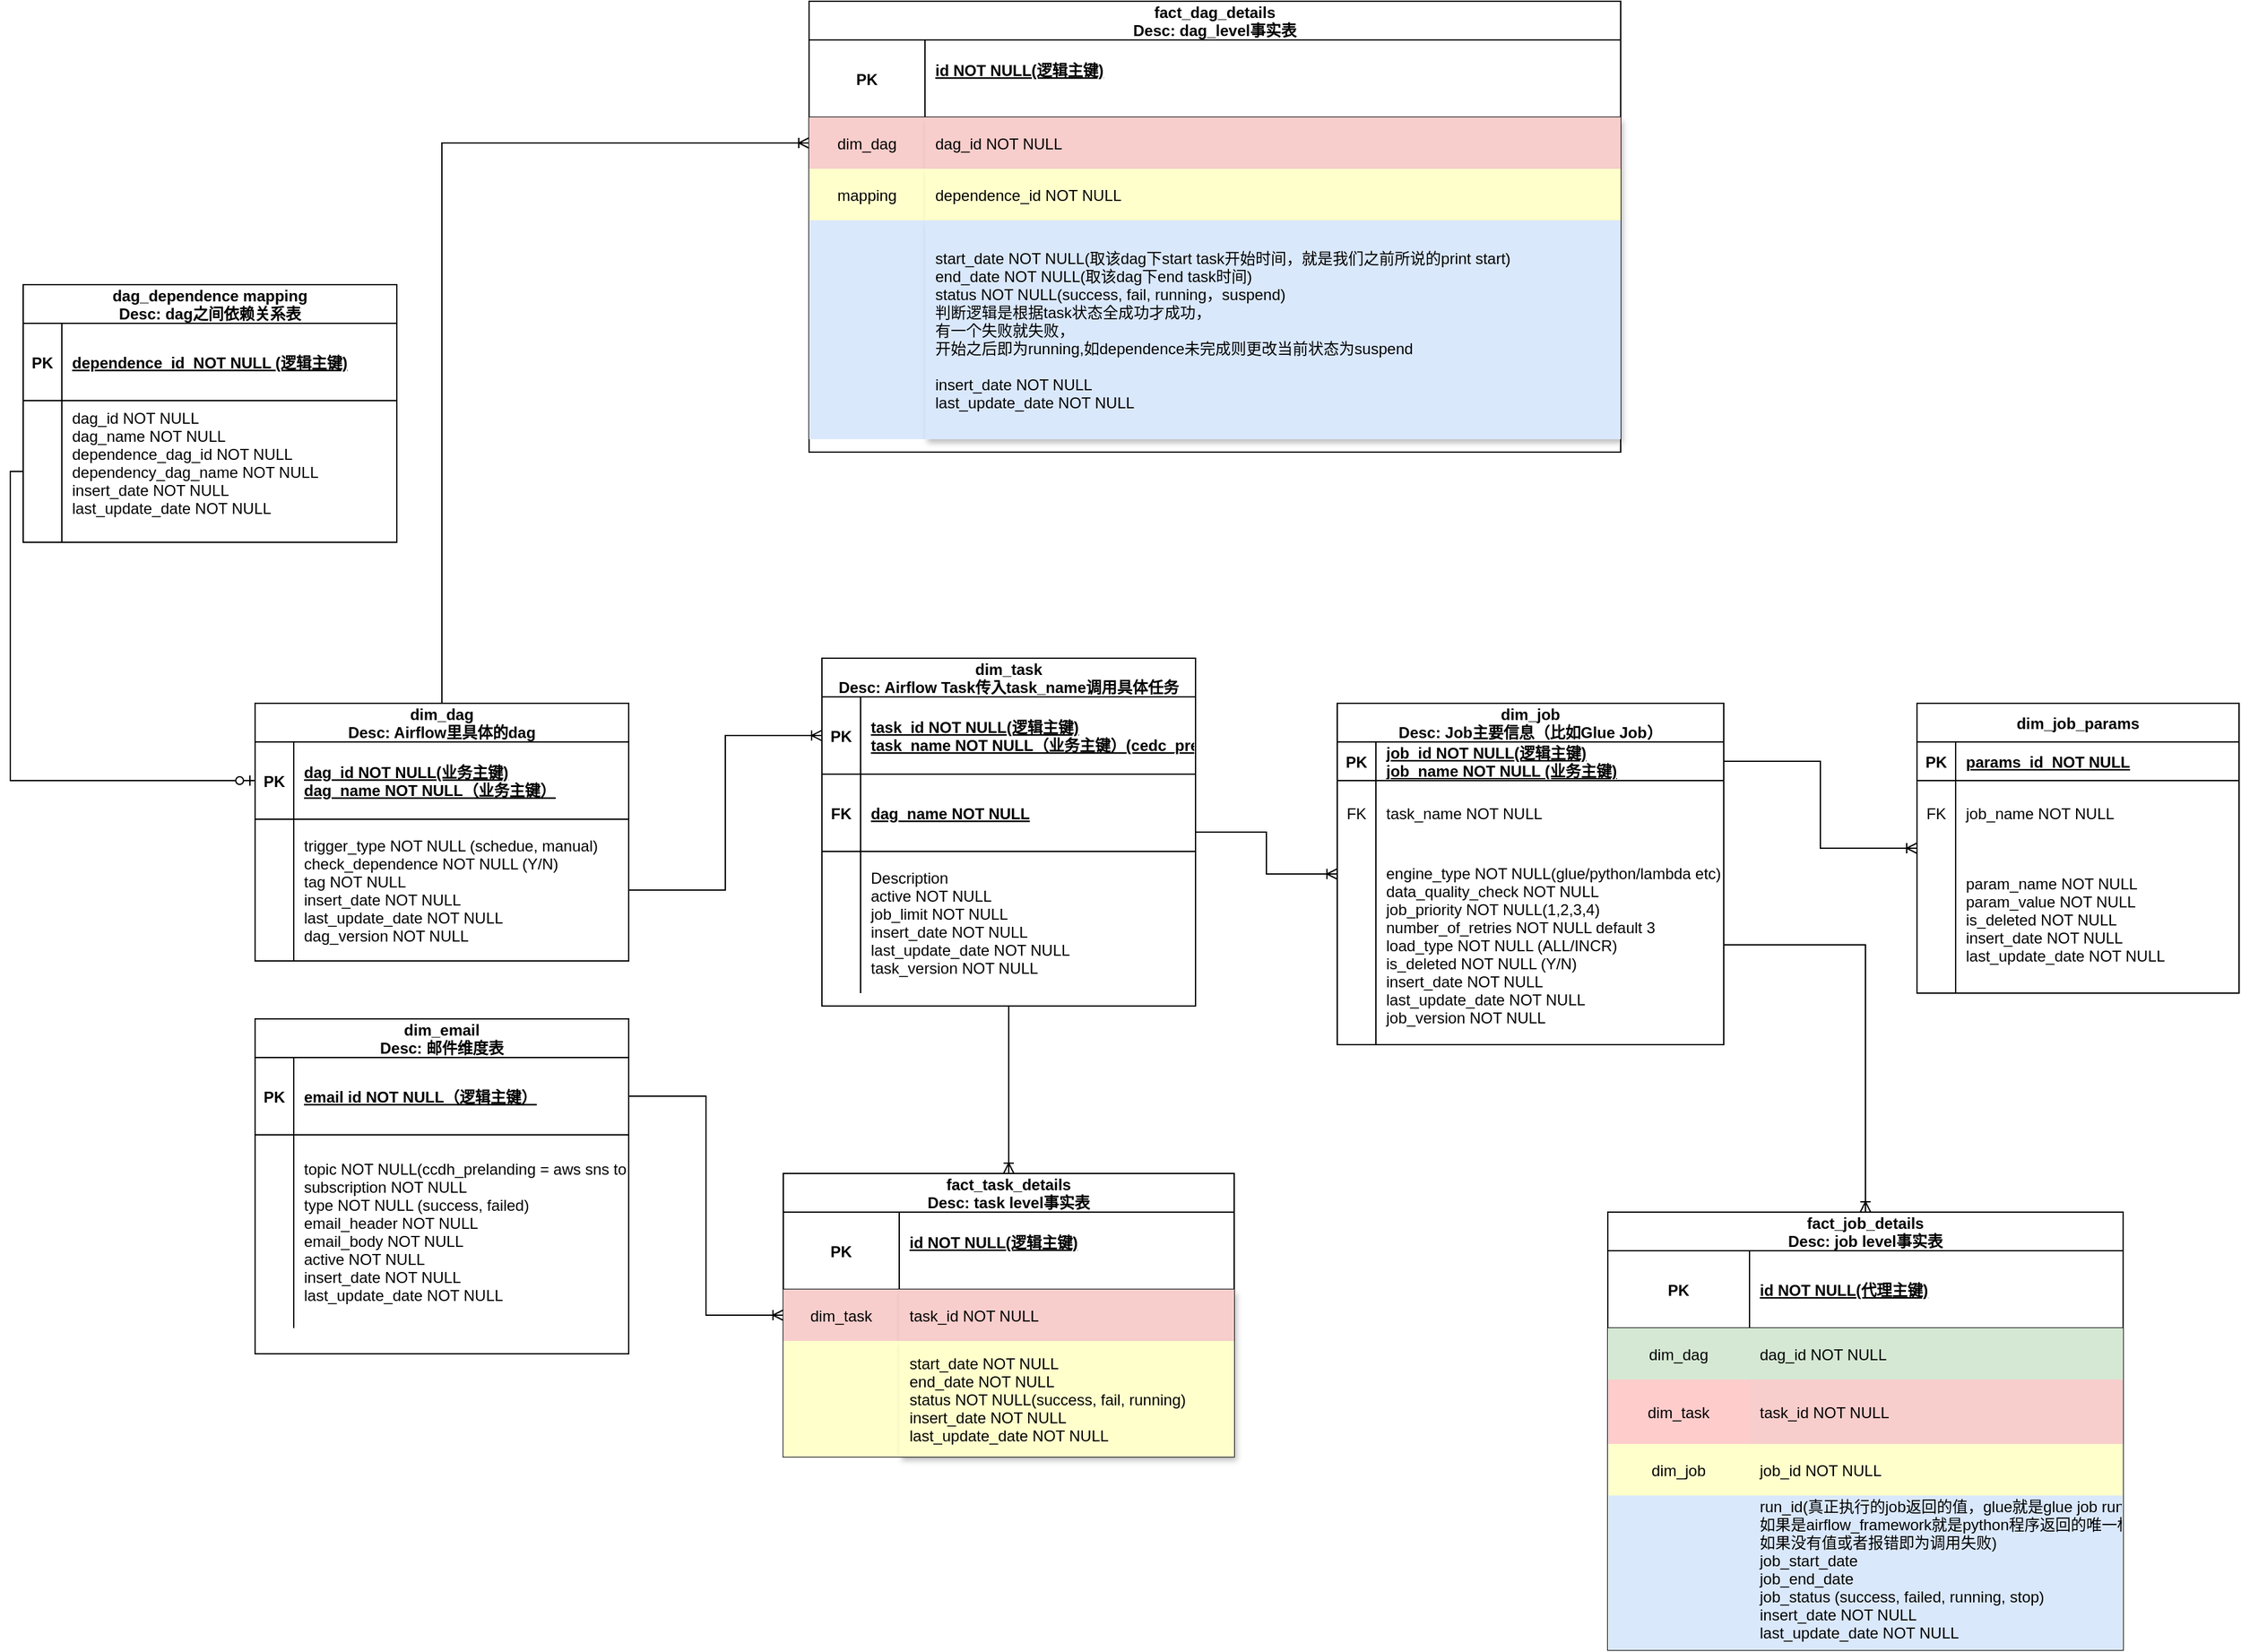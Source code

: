 <mxfile version="20.8.16" type="device"><diagram id="R2lEEEUBdFMjLlhIrx00" name="Page-1"><mxGraphModel dx="1644" dy="1657" grid="1" gridSize="10" guides="1" tooltips="1" connect="1" arrows="1" fold="1" page="1" pageScale="1" pageWidth="850" pageHeight="1100" math="0" shadow="0" extFonts="Permanent Marker^https://fonts.googleapis.com/css?family=Permanent+Marker"><root><mxCell id="0"/><mxCell id="1" parent="0"/><mxCell id="C-vyLk0tnHw3VtMMgP7b-13" value="dim_job_params" style="shape=table;startSize=30;container=1;collapsible=1;childLayout=tableLayout;fixedRows=1;rowLines=0;fontStyle=1;align=center;resizeLast=1;" parent="1" vertex="1"><mxGeometry x="930" y="-15" width="250" height="225" as="geometry"/></mxCell><mxCell id="C-vyLk0tnHw3VtMMgP7b-14" value="" style="shape=partialRectangle;collapsible=0;dropTarget=0;pointerEvents=0;fillColor=none;points=[[0,0.5],[1,0.5]];portConstraint=eastwest;top=0;left=0;right=0;bottom=1;" parent="C-vyLk0tnHw3VtMMgP7b-13" vertex="1"><mxGeometry y="30" width="250" height="30" as="geometry"/></mxCell><mxCell id="C-vyLk0tnHw3VtMMgP7b-15" value="PK" style="shape=partialRectangle;overflow=hidden;connectable=0;fillColor=none;top=0;left=0;bottom=0;right=0;fontStyle=1;" parent="C-vyLk0tnHw3VtMMgP7b-14" vertex="1"><mxGeometry width="30" height="30" as="geometry"><mxRectangle width="30" height="30" as="alternateBounds"/></mxGeometry></mxCell><mxCell id="C-vyLk0tnHw3VtMMgP7b-16" value="params_id  NOT NULL" style="shape=partialRectangle;overflow=hidden;connectable=0;fillColor=none;top=0;left=0;bottom=0;right=0;align=left;spacingLeft=6;fontStyle=5;" parent="C-vyLk0tnHw3VtMMgP7b-14" vertex="1"><mxGeometry x="30" width="220" height="30" as="geometry"><mxRectangle width="220" height="30" as="alternateBounds"/></mxGeometry></mxCell><mxCell id="C-vyLk0tnHw3VtMMgP7b-20" value="" style="shape=partialRectangle;collapsible=0;dropTarget=0;pointerEvents=0;fillColor=none;points=[[0,0.5],[1,0.5]];portConstraint=eastwest;top=0;left=0;right=0;bottom=0;" parent="C-vyLk0tnHw3VtMMgP7b-13" vertex="1"><mxGeometry y="60" width="250" height="50" as="geometry"/></mxCell><mxCell id="C-vyLk0tnHw3VtMMgP7b-21" value="FK" style="shape=partialRectangle;overflow=hidden;connectable=0;fillColor=none;top=0;left=0;bottom=0;right=0;" parent="C-vyLk0tnHw3VtMMgP7b-20" vertex="1"><mxGeometry width="30" height="50" as="geometry"><mxRectangle width="30" height="50" as="alternateBounds"/></mxGeometry></mxCell><mxCell id="C-vyLk0tnHw3VtMMgP7b-22" value="job_name NOT NULL" style="shape=partialRectangle;overflow=hidden;connectable=0;fillColor=none;top=0;left=0;bottom=0;right=0;align=left;spacingLeft=6;" parent="C-vyLk0tnHw3VtMMgP7b-20" vertex="1"><mxGeometry x="30" width="220" height="50" as="geometry"><mxRectangle width="220" height="50" as="alternateBounds"/></mxGeometry></mxCell><mxCell id="iC6wL5ooJaT3uImlfITK-139" style="shape=partialRectangle;collapsible=0;dropTarget=0;pointerEvents=0;fillColor=none;points=[[0,0.5],[1,0.5]];portConstraint=eastwest;top=0;left=0;right=0;bottom=0;" parent="C-vyLk0tnHw3VtMMgP7b-13" vertex="1"><mxGeometry y="110" width="250" height="115" as="geometry"/></mxCell><mxCell id="iC6wL5ooJaT3uImlfITK-140" style="shape=partialRectangle;overflow=hidden;connectable=0;fillColor=none;top=0;left=0;bottom=0;right=0;" parent="iC6wL5ooJaT3uImlfITK-139" vertex="1"><mxGeometry width="30" height="115" as="geometry"><mxRectangle width="30" height="115" as="alternateBounds"/></mxGeometry></mxCell><mxCell id="iC6wL5ooJaT3uImlfITK-141" value="param_name NOT NULL&#10;param_value NOT NULL&#10;is_deleted NOT NULL&#10;insert_date NOT NULL&#10;last_update_date NOT NULL" style="shape=partialRectangle;overflow=hidden;connectable=0;fillColor=none;top=0;left=0;bottom=0;right=0;align=left;spacingLeft=6;" parent="iC6wL5ooJaT3uImlfITK-139" vertex="1"><mxGeometry x="30" width="220" height="115" as="geometry"><mxRectangle width="220" height="115" as="alternateBounds"/></mxGeometry></mxCell><mxCell id="C-vyLk0tnHw3VtMMgP7b-23" value="dim_task&#10;Desc: Airflow Task传入task_name调用具体任务" style="shape=table;startSize=30;container=1;collapsible=1;childLayout=tableLayout;fixedRows=1;rowLines=0;fontStyle=1;align=center;resizeLast=1;" parent="1" vertex="1"><mxGeometry x="80" y="-50" width="290" height="270" as="geometry"/></mxCell><mxCell id="C-vyLk0tnHw3VtMMgP7b-24" value="" style="shape=partialRectangle;collapsible=0;dropTarget=0;pointerEvents=0;fillColor=none;points=[[0,0.5],[1,0.5]];portConstraint=eastwest;top=0;left=0;right=0;bottom=1;" parent="C-vyLk0tnHw3VtMMgP7b-23" vertex="1"><mxGeometry y="30" width="290" height="60" as="geometry"/></mxCell><mxCell id="C-vyLk0tnHw3VtMMgP7b-25" value="PK" style="shape=partialRectangle;overflow=hidden;connectable=0;fillColor=none;top=0;left=0;bottom=0;right=0;fontStyle=1;" parent="C-vyLk0tnHw3VtMMgP7b-24" vertex="1"><mxGeometry width="30" height="60" as="geometry"><mxRectangle width="30" height="60" as="alternateBounds"/></mxGeometry></mxCell><mxCell id="C-vyLk0tnHw3VtMMgP7b-26" value="task_id NOT NULL(逻辑主键)&#10;task_name NOT NULL（业务主键）(cedc_prelanding_xxxtable)" style="shape=partialRectangle;overflow=hidden;connectable=0;fillColor=none;top=0;left=0;bottom=0;right=0;align=left;spacingLeft=6;fontStyle=5;" parent="C-vyLk0tnHw3VtMMgP7b-24" vertex="1"><mxGeometry x="30" width="260" height="60" as="geometry"><mxRectangle width="260" height="60" as="alternateBounds"/></mxGeometry></mxCell><mxCell id="iC6wL5ooJaT3uImlfITK-193" style="shape=partialRectangle;collapsible=0;dropTarget=0;pointerEvents=0;fillColor=none;points=[[0,0.5],[1,0.5]];portConstraint=eastwest;top=0;left=0;right=0;bottom=1;" parent="C-vyLk0tnHw3VtMMgP7b-23" vertex="1"><mxGeometry y="90" width="290" height="60" as="geometry"/></mxCell><mxCell id="iC6wL5ooJaT3uImlfITK-194" value="FK" style="shape=partialRectangle;overflow=hidden;connectable=0;fillColor=none;top=0;left=0;bottom=0;right=0;fontStyle=1;" parent="iC6wL5ooJaT3uImlfITK-193" vertex="1"><mxGeometry width="30" height="60" as="geometry"><mxRectangle width="30" height="60" as="alternateBounds"/></mxGeometry></mxCell><mxCell id="iC6wL5ooJaT3uImlfITK-195" value="dag_name NOT NULL" style="shape=partialRectangle;overflow=hidden;connectable=0;fillColor=none;top=0;left=0;bottom=0;right=0;align=left;spacingLeft=6;fontStyle=5;" parent="iC6wL5ooJaT3uImlfITK-193" vertex="1"><mxGeometry x="30" width="260" height="60" as="geometry"><mxRectangle width="260" height="60" as="alternateBounds"/></mxGeometry></mxCell><mxCell id="C-vyLk0tnHw3VtMMgP7b-27" value="" style="shape=partialRectangle;collapsible=0;dropTarget=0;pointerEvents=0;fillColor=none;points=[[0,0.5],[1,0.5]];portConstraint=eastwest;top=0;left=0;right=0;bottom=0;" parent="C-vyLk0tnHw3VtMMgP7b-23" vertex="1"><mxGeometry y="150" width="290" height="110" as="geometry"/></mxCell><mxCell id="C-vyLk0tnHw3VtMMgP7b-28" value="" style="shape=partialRectangle;overflow=hidden;connectable=0;fillColor=none;top=0;left=0;bottom=0;right=0;" parent="C-vyLk0tnHw3VtMMgP7b-27" vertex="1"><mxGeometry width="30" height="110" as="geometry"><mxRectangle width="30" height="110" as="alternateBounds"/></mxGeometry></mxCell><mxCell id="C-vyLk0tnHw3VtMMgP7b-29" value="Description&#10;active NOT NULL&#10;job_limit NOT NULL&#10;insert_date NOT NULL&#10;last_update_date NOT NULL&#10;task_version NOT NULL  " style="shape=partialRectangle;overflow=hidden;connectable=0;fillColor=none;top=0;left=0;bottom=0;right=0;align=left;spacingLeft=6;" parent="C-vyLk0tnHw3VtMMgP7b-27" vertex="1"><mxGeometry x="30" width="260" height="110" as="geometry"><mxRectangle width="260" height="110" as="alternateBounds"/></mxGeometry></mxCell><mxCell id="iC6wL5ooJaT3uImlfITK-5" value="" style="edgeStyle=orthogonalEdgeStyle;fontSize=12;html=1;endArrow=ERoneToMany;rounded=0;entryX=0;entryY=0.5;entryDx=0;entryDy=0;exitX=1;exitY=0.5;exitDx=0;exitDy=0;" parent="1" source="iC6wL5ooJaT3uImlfITK-11" target="C-vyLk0tnHw3VtMMgP7b-13" edge="1"><mxGeometry width="100" height="100" relative="1" as="geometry"><mxPoint x="770" y="175" as="sourcePoint"/><mxPoint x="770" y="220" as="targetPoint"/></mxGeometry></mxCell><mxCell id="iC6wL5ooJaT3uImlfITK-10" value="dim_job&#10;Desc: Job主要信息（比如Glue Job）" style="shape=table;startSize=30;container=1;collapsible=1;childLayout=tableLayout;fixedRows=1;rowLines=0;fontStyle=1;align=center;resizeLast=1;" parent="1" vertex="1"><mxGeometry x="480" y="-15" width="300" height="265" as="geometry"/></mxCell><mxCell id="iC6wL5ooJaT3uImlfITK-11" value="" style="shape=partialRectangle;collapsible=0;dropTarget=0;pointerEvents=0;fillColor=none;points=[[0,0.5],[1,0.5]];portConstraint=eastwest;top=0;left=0;right=0;bottom=1;" parent="iC6wL5ooJaT3uImlfITK-10" vertex="1"><mxGeometry y="30" width="300" height="30" as="geometry"/></mxCell><mxCell id="iC6wL5ooJaT3uImlfITK-12" value="PK" style="shape=partialRectangle;overflow=hidden;connectable=0;fillColor=none;top=0;left=0;bottom=0;right=0;fontStyle=1;" parent="iC6wL5ooJaT3uImlfITK-11" vertex="1"><mxGeometry width="30" height="30" as="geometry"><mxRectangle width="30" height="30" as="alternateBounds"/></mxGeometry></mxCell><mxCell id="iC6wL5ooJaT3uImlfITK-13" value="job_id NOT NULL(逻辑主键)&#10;job_name NOT NULL (业务主键)" style="shape=partialRectangle;overflow=hidden;connectable=0;fillColor=none;top=0;left=0;bottom=0;right=0;align=left;spacingLeft=6;fontStyle=5;" parent="iC6wL5ooJaT3uImlfITK-11" vertex="1"><mxGeometry x="30" width="270" height="30" as="geometry"><mxRectangle width="270" height="30" as="alternateBounds"/></mxGeometry></mxCell><mxCell id="iC6wL5ooJaT3uImlfITK-14" value="" style="shape=partialRectangle;collapsible=0;dropTarget=0;pointerEvents=0;fillColor=none;points=[[0,0.5],[1,0.5]];portConstraint=eastwest;top=0;left=0;right=0;bottom=0;" parent="iC6wL5ooJaT3uImlfITK-10" vertex="1"><mxGeometry y="60" width="300" height="50" as="geometry"/></mxCell><mxCell id="iC6wL5ooJaT3uImlfITK-15" value="FK" style="shape=partialRectangle;overflow=hidden;connectable=0;fillColor=none;top=0;left=0;bottom=0;right=0;" parent="iC6wL5ooJaT3uImlfITK-14" vertex="1"><mxGeometry width="30" height="50" as="geometry"><mxRectangle width="30" height="50" as="alternateBounds"/></mxGeometry></mxCell><mxCell id="iC6wL5ooJaT3uImlfITK-16" value="task_name NOT NULL" style="shape=partialRectangle;overflow=hidden;connectable=0;fillColor=none;top=0;left=0;bottom=0;right=0;align=left;spacingLeft=6;" parent="iC6wL5ooJaT3uImlfITK-14" vertex="1"><mxGeometry x="30" width="270" height="50" as="geometry"><mxRectangle width="270" height="50" as="alternateBounds"/></mxGeometry></mxCell><mxCell id="iC6wL5ooJaT3uImlfITK-136" style="shape=partialRectangle;collapsible=0;dropTarget=0;pointerEvents=0;fillColor=none;points=[[0,0.5],[1,0.5]];portConstraint=eastwest;top=0;left=0;right=0;bottom=0;" parent="iC6wL5ooJaT3uImlfITK-10" vertex="1"><mxGeometry y="110" width="300" height="155" as="geometry"/></mxCell><mxCell id="iC6wL5ooJaT3uImlfITK-137" style="shape=partialRectangle;overflow=hidden;connectable=0;fillColor=none;top=0;left=0;bottom=0;right=0;" parent="iC6wL5ooJaT3uImlfITK-136" vertex="1"><mxGeometry width="30" height="155" as="geometry"><mxRectangle width="30" height="155" as="alternateBounds"/></mxGeometry></mxCell><mxCell id="iC6wL5ooJaT3uImlfITK-138" value="engine_type NOT NULL(glue/python/lambda etc)&#10;data_quality_check NOT NULL&#10;job_priority NOT NULL(1,2,3,4)&#10;number_of_retries NOT NULL default 3&#10;load_type NOT NULL (ALL/INCR) &#10;is_deleted NOT NULL (Y/N)&#10;insert_date NOT NULL&#10;last_update_date NOT NULL&#10;job_version NOT NULL" style="shape=partialRectangle;overflow=hidden;connectable=0;fillColor=none;top=0;left=0;bottom=0;right=0;align=left;spacingLeft=6;" parent="iC6wL5ooJaT3uImlfITK-136" vertex="1"><mxGeometry x="30" width="270" height="155" as="geometry"><mxRectangle width="270" height="155" as="alternateBounds"/></mxGeometry></mxCell><mxCell id="iC6wL5ooJaT3uImlfITK-20" value="" style="edgeStyle=orthogonalEdgeStyle;fontSize=12;html=1;endArrow=ERoneToMany;rounded=0;exitX=1;exitY=0.5;exitDx=0;exitDy=0;entryX=0;entryY=0.5;entryDx=0;entryDy=0;" parent="1" source="C-vyLk0tnHw3VtMMgP7b-23" target="iC6wL5ooJaT3uImlfITK-10" edge="1"><mxGeometry width="100" height="100" relative="1" as="geometry"><mxPoint x="360" y="340" as="sourcePoint"/><mxPoint x="440" y="180" as="targetPoint"/></mxGeometry></mxCell><mxCell id="iC6wL5ooJaT3uImlfITK-68" value="fact_task_details&#10;Desc: task level事实表" style="shape=table;startSize=30;container=1;collapsible=1;childLayout=tableLayout;fixedRows=1;rowLines=0;fontStyle=1;align=center;resizeLast=1;" parent="1" vertex="1"><mxGeometry x="50" y="350" width="350" height="220" as="geometry"/></mxCell><mxCell id="iC6wL5ooJaT3uImlfITK-69" value="" style="shape=partialRectangle;collapsible=0;dropTarget=0;pointerEvents=0;fillColor=none;points=[[0,0.5],[1,0.5]];portConstraint=eastwest;top=0;left=0;right=0;bottom=1;" parent="iC6wL5ooJaT3uImlfITK-68" vertex="1"><mxGeometry y="30" width="350" height="60" as="geometry"/></mxCell><mxCell id="iC6wL5ooJaT3uImlfITK-70" value="PK" style="shape=partialRectangle;overflow=hidden;connectable=0;fillColor=none;top=0;left=0;bottom=0;right=0;fontStyle=1;" parent="iC6wL5ooJaT3uImlfITK-69" vertex="1"><mxGeometry width="90" height="60" as="geometry"><mxRectangle width="90" height="60" as="alternateBounds"/></mxGeometry></mxCell><mxCell id="iC6wL5ooJaT3uImlfITK-71" value="id NOT NULL(逻辑主键)&#10;" style="shape=partialRectangle;overflow=hidden;connectable=0;fillColor=none;top=0;left=0;bottom=0;right=0;align=left;spacingLeft=6;fontStyle=5;" parent="iC6wL5ooJaT3uImlfITK-69" vertex="1"><mxGeometry x="90" width="260" height="60" as="geometry"><mxRectangle width="260" height="60" as="alternateBounds"/></mxGeometry></mxCell><mxCell id="iC6wL5ooJaT3uImlfITK-114" style="shape=partialRectangle;collapsible=0;dropTarget=0;pointerEvents=0;fillColor=none;points=[[0,0.5],[1,0.5]];portConstraint=eastwest;top=0;left=0;right=0;bottom=0;" parent="iC6wL5ooJaT3uImlfITK-68" vertex="1"><mxGeometry y="90" width="350" height="40" as="geometry"/></mxCell><mxCell id="iC6wL5ooJaT3uImlfITK-115" value="dim_task" style="shape=partialRectangle;overflow=hidden;connectable=0;fillColor=#f8cecc;top=0;left=0;bottom=0;right=0;shadow=0;strokeColor=#b85450;" parent="iC6wL5ooJaT3uImlfITK-114" vertex="1"><mxGeometry width="90" height="40" as="geometry"><mxRectangle width="90" height="40" as="alternateBounds"/></mxGeometry></mxCell><mxCell id="iC6wL5ooJaT3uImlfITK-116" value="task_id NOT NULL" style="shape=partialRectangle;overflow=hidden;connectable=0;fillColor=#f8cecc;top=0;left=0;bottom=0;right=0;align=left;spacingLeft=6;shadow=1;strokeColor=#b85450;perimeterSpacing=0;" parent="iC6wL5ooJaT3uImlfITK-114" vertex="1"><mxGeometry x="90" width="260" height="40" as="geometry"><mxRectangle width="260" height="40" as="alternateBounds"/></mxGeometry></mxCell><mxCell id="iC6wL5ooJaT3uImlfITK-72" value="" style="shape=partialRectangle;collapsible=0;dropTarget=0;pointerEvents=0;fillColor=none;points=[[0,0.5],[1,0.5]];portConstraint=eastwest;top=0;left=0;right=0;bottom=0;" parent="iC6wL5ooJaT3uImlfITK-68" vertex="1"><mxGeometry y="130" width="350" height="90" as="geometry"/></mxCell><mxCell id="iC6wL5ooJaT3uImlfITK-73" value="" style="shape=partialRectangle;overflow=hidden;connectable=0;fillColor=#FFFFCC;top=0;left=0;bottom=0;right=0;" parent="iC6wL5ooJaT3uImlfITK-72" vertex="1"><mxGeometry width="90" height="90" as="geometry"><mxRectangle width="90" height="90" as="alternateBounds"/></mxGeometry></mxCell><mxCell id="iC6wL5ooJaT3uImlfITK-74" value="start_date NOT NULL&#10;end_date NOT NULL&#10;status NOT NULL(success, fail, running)&#10;insert_date NOT NULL&#10;last_update_date NOT NULL" style="shape=partialRectangle;overflow=hidden;connectable=0;fillColor=#FFFFCC;top=0;left=0;bottom=0;right=0;align=left;spacingLeft=6;shadow=1;strokeColor=#FF0000;" parent="iC6wL5ooJaT3uImlfITK-72" vertex="1"><mxGeometry x="90" width="260" height="90" as="geometry"><mxRectangle width="260" height="90" as="alternateBounds"/></mxGeometry></mxCell><mxCell id="iC6wL5ooJaT3uImlfITK-80" value="fact_job_details&#10;Desc: job level事实表" style="shape=table;startSize=30;container=1;collapsible=1;childLayout=tableLayout;fixedRows=1;rowLines=0;fontStyle=1;align=center;resizeLast=1;" parent="1" vertex="1"><mxGeometry x="690" y="380" width="400" height="340" as="geometry"/></mxCell><mxCell id="iC6wL5ooJaT3uImlfITK-81" value="" style="shape=partialRectangle;collapsible=0;dropTarget=0;pointerEvents=0;fillColor=none;points=[[0,0.5],[1,0.5]];portConstraint=eastwest;top=0;left=0;right=0;bottom=1;" parent="iC6wL5ooJaT3uImlfITK-80" vertex="1"><mxGeometry y="30" width="400" height="60" as="geometry"/></mxCell><mxCell id="iC6wL5ooJaT3uImlfITK-82" value="PK" style="shape=partialRectangle;overflow=hidden;connectable=0;fillColor=none;top=0;left=0;bottom=0;right=0;fontStyle=1;" parent="iC6wL5ooJaT3uImlfITK-81" vertex="1"><mxGeometry width="110" height="60" as="geometry"><mxRectangle width="110" height="60" as="alternateBounds"/></mxGeometry></mxCell><mxCell id="iC6wL5ooJaT3uImlfITK-83" value="id NOT NULL(代理主键)" style="shape=partialRectangle;overflow=hidden;connectable=0;fillColor=none;top=0;left=0;bottom=0;right=0;align=left;spacingLeft=6;fontStyle=5;" parent="iC6wL5ooJaT3uImlfITK-81" vertex="1"><mxGeometry x="110" width="290" height="60" as="geometry"><mxRectangle width="290" height="60" as="alternateBounds"/></mxGeometry></mxCell><mxCell id="iC6wL5ooJaT3uImlfITK-199" style="shape=partialRectangle;collapsible=0;dropTarget=0;pointerEvents=0;fillColor=none;points=[[0,0.5],[1,0.5]];portConstraint=eastwest;top=0;left=0;right=0;bottom=0;" parent="iC6wL5ooJaT3uImlfITK-80" vertex="1"><mxGeometry y="90" width="400" height="40" as="geometry"/></mxCell><mxCell id="iC6wL5ooJaT3uImlfITK-200" value="dim_dag" style="shape=partialRectangle;overflow=hidden;connectable=0;fillColor=#d5e8d4;top=0;left=0;bottom=0;right=0;strokeColor=#82b366;" parent="iC6wL5ooJaT3uImlfITK-199" vertex="1"><mxGeometry width="110" height="40" as="geometry"><mxRectangle width="110" height="40" as="alternateBounds"/></mxGeometry></mxCell><mxCell id="iC6wL5ooJaT3uImlfITK-201" value="dag_id NOT NULL" style="shape=partialRectangle;overflow=hidden;connectable=0;fillColor=#d5e8d4;top=0;left=0;bottom=0;right=0;align=left;spacingLeft=6;strokeColor=#82b366;" parent="iC6wL5ooJaT3uImlfITK-199" vertex="1"><mxGeometry x="110" width="290" height="40" as="geometry"><mxRectangle width="290" height="40" as="alternateBounds"/></mxGeometry></mxCell><mxCell id="0qWvalZIE1B4Jcfoj3w_-4" style="shape=partialRectangle;collapsible=0;dropTarget=0;pointerEvents=0;fillColor=none;points=[[0,0.5],[1,0.5]];portConstraint=eastwest;top=0;left=0;right=0;bottom=0;" vertex="1" parent="iC6wL5ooJaT3uImlfITK-80"><mxGeometry y="130" width="400" height="50" as="geometry"/></mxCell><mxCell id="0qWvalZIE1B4Jcfoj3w_-5" value="dim_task" style="shape=partialRectangle;overflow=hidden;connectable=0;fillColor=#FFCCCC;top=0;left=0;bottom=0;right=0;strokeColor=#82b366;" vertex="1" parent="0qWvalZIE1B4Jcfoj3w_-4"><mxGeometry width="110" height="50" as="geometry"><mxRectangle width="110" height="50" as="alternateBounds"/></mxGeometry></mxCell><mxCell id="0qWvalZIE1B4Jcfoj3w_-6" value="task_id NOT NULL" style="shape=partialRectangle;overflow=hidden;connectable=0;fillColor=#f8cecc;top=0;left=0;bottom=0;right=0;align=left;spacingLeft=6;strokeColor=#b85450;" vertex="1" parent="0qWvalZIE1B4Jcfoj3w_-4"><mxGeometry x="110" width="290" height="50" as="geometry"><mxRectangle width="290" height="50" as="alternateBounds"/></mxGeometry></mxCell><mxCell id="iC6wL5ooJaT3uImlfITK-84" value="" style="shape=partialRectangle;collapsible=0;dropTarget=0;pointerEvents=0;fillColor=none;points=[[0,0.5],[1,0.5]];portConstraint=eastwest;top=0;left=0;right=0;bottom=0;" parent="iC6wL5ooJaT3uImlfITK-80" vertex="1"><mxGeometry y="180" width="400" height="40" as="geometry"/></mxCell><mxCell id="iC6wL5ooJaT3uImlfITK-85" value="dim_job" style="shape=partialRectangle;overflow=hidden;connectable=0;fillColor=#FFFFCC;top=0;left=0;bottom=0;right=0;strokeColor=#6c8ebf;" parent="iC6wL5ooJaT3uImlfITK-84" vertex="1"><mxGeometry width="110" height="40" as="geometry"><mxRectangle width="110" height="40" as="alternateBounds"/></mxGeometry></mxCell><mxCell id="iC6wL5ooJaT3uImlfITK-86" value="job_id NOT NULL" style="shape=partialRectangle;overflow=hidden;connectable=0;fillColor=#FFFFCC;top=0;left=0;bottom=0;right=0;align=left;spacingLeft=6;strokeColor=#000000;" parent="iC6wL5ooJaT3uImlfITK-84" vertex="1"><mxGeometry x="110" width="290" height="40" as="geometry"><mxRectangle width="290" height="40" as="alternateBounds"/></mxGeometry></mxCell><mxCell id="iC6wL5ooJaT3uImlfITK-128" style="shape=partialRectangle;collapsible=0;dropTarget=0;pointerEvents=0;fillColor=none;points=[[0,0.5],[1,0.5]];portConstraint=eastwest;top=0;left=0;right=0;bottom=0;" parent="iC6wL5ooJaT3uImlfITK-80" vertex="1"><mxGeometry y="220" width="400" height="120" as="geometry"/></mxCell><mxCell id="iC6wL5ooJaT3uImlfITK-129" value="" style="shape=partialRectangle;overflow=hidden;connectable=0;fillColor=#dae8fc;top=0;left=0;bottom=0;right=0;strokeColor=#6c8ebf;" parent="iC6wL5ooJaT3uImlfITK-128" vertex="1"><mxGeometry width="110" height="120" as="geometry"><mxRectangle width="110" height="120" as="alternateBounds"/></mxGeometry></mxCell><mxCell id="iC6wL5ooJaT3uImlfITK-130" value="run_id(真正执行的job返回的值，glue就是glue job run id,&#10;如果是airflow_framework就是python程序返回的唯一标识，&#10;如果没有值或者报错即为调用失败)&#10;job_start_date &#10;job_end_date&#10;job_status (success, failed, running, stop)&#10;insert_date NOT NULL&#10;last_update_date NOT NULL&#10;" style="shape=partialRectangle;overflow=hidden;connectable=0;fillColor=#dae8fc;top=0;left=0;bottom=0;right=0;align=left;spacingLeft=6;strokeColor=#6c8ebf;" parent="iC6wL5ooJaT3uImlfITK-128" vertex="1"><mxGeometry x="110" width="290" height="120" as="geometry"><mxRectangle width="290" height="120" as="alternateBounds"/></mxGeometry></mxCell><mxCell id="iC6wL5ooJaT3uImlfITK-96" value="" style="shape=partialRectangle;overflow=hidden;connectable=0;fillColor=none;top=0;left=0;bottom=0;right=0;align=left;spacingLeft=6;" parent="1" vertex="1"><mxGeometry x="-290" y="310" width="260" height="130" as="geometry"><mxRectangle width="260" height="290" as="alternateBounds"/></mxGeometry></mxCell><mxCell id="iC6wL5ooJaT3uImlfITK-78" value="" style="fontSize=12;html=1;endArrow=ERoneToMany;rounded=0;edgeStyle=orthogonalEdgeStyle;entryX=0.5;entryY=0;entryDx=0;entryDy=0;exitX=0.5;exitY=1;exitDx=0;exitDy=0;" parent="1" source="C-vyLk0tnHw3VtMMgP7b-23" target="iC6wL5ooJaT3uImlfITK-68" edge="1"><mxGeometry width="100" height="100" relative="1" as="geometry"><mxPoint x="270" y="300" as="sourcePoint"/><mxPoint x="255" y="410" as="targetPoint"/></mxGeometry></mxCell><mxCell id="iC6wL5ooJaT3uImlfITK-120" value="" style="edgeStyle=orthogonalEdgeStyle;fontSize=12;html=1;endArrow=ERoneToMany;rounded=0;fontColor=#FF0000;entryX=0;entryY=0.5;entryDx=0;entryDy=0;exitX=1;exitY=0.5;exitDx=0;exitDy=0;" parent="1" source="iC6wL5ooJaT3uImlfITK-122" target="iC6wL5ooJaT3uImlfITK-114" edge="1"><mxGeometry width="100" height="100" relative="1" as="geometry"><mxPoint x="-30.0" y="290" as="sourcePoint"/><mxPoint x="50" y="600" as="targetPoint"/></mxGeometry></mxCell><mxCell id="iC6wL5ooJaT3uImlfITK-121" value="dim_email&#10;Desc: 邮件维度表" style="shape=table;startSize=30;container=1;collapsible=1;childLayout=tableLayout;fixedRows=1;rowLines=0;fontStyle=1;align=center;resizeLast=1;" parent="1" vertex="1"><mxGeometry x="-360" y="230" width="290" height="260" as="geometry"/></mxCell><mxCell id="iC6wL5ooJaT3uImlfITK-122" value="" style="shape=partialRectangle;collapsible=0;dropTarget=0;pointerEvents=0;fillColor=none;points=[[0,0.5],[1,0.5]];portConstraint=eastwest;top=0;left=0;right=0;bottom=1;" parent="iC6wL5ooJaT3uImlfITK-121" vertex="1"><mxGeometry y="30" width="290" height="60" as="geometry"/></mxCell><mxCell id="iC6wL5ooJaT3uImlfITK-123" value="PK" style="shape=partialRectangle;overflow=hidden;connectable=0;fillColor=none;top=0;left=0;bottom=0;right=0;fontStyle=1;" parent="iC6wL5ooJaT3uImlfITK-122" vertex="1"><mxGeometry width="30" height="60" as="geometry"><mxRectangle width="30" height="60" as="alternateBounds"/></mxGeometry></mxCell><mxCell id="iC6wL5ooJaT3uImlfITK-124" value="email id NOT NULL（逻辑主键）" style="shape=partialRectangle;overflow=hidden;connectable=0;fillColor=none;top=0;left=0;bottom=0;right=0;align=left;spacingLeft=6;fontStyle=5;" parent="iC6wL5ooJaT3uImlfITK-122" vertex="1"><mxGeometry x="30" width="260" height="60" as="geometry"><mxRectangle width="260" height="60" as="alternateBounds"/></mxGeometry></mxCell><mxCell id="iC6wL5ooJaT3uImlfITK-125" value="" style="shape=partialRectangle;collapsible=0;dropTarget=0;pointerEvents=0;fillColor=none;points=[[0,0.5],[1,0.5]];portConstraint=eastwest;top=0;left=0;right=0;bottom=0;" parent="iC6wL5ooJaT3uImlfITK-121" vertex="1"><mxGeometry y="90" width="290" height="150" as="geometry"/></mxCell><mxCell id="iC6wL5ooJaT3uImlfITK-126" value="" style="shape=partialRectangle;overflow=hidden;connectable=0;fillColor=none;top=0;left=0;bottom=0;right=0;" parent="iC6wL5ooJaT3uImlfITK-125" vertex="1"><mxGeometry width="30" height="150" as="geometry"><mxRectangle width="30" height="150" as="alternateBounds"/></mxGeometry></mxCell><mxCell id="iC6wL5ooJaT3uImlfITK-127" value="topic NOT NULL(ccdh_prelanding = aws sns topic)&#10;subscription NOT NULL&#10;type NOT NULL (success, failed)&#10;email_header NOT NULL&#10;email_body NOT NULL&#10;active NOT NULL&#10;insert_date NOT NULL&#10;last_update_date NOT NULL" style="shape=partialRectangle;overflow=hidden;connectable=0;fillColor=none;top=0;left=0;bottom=0;right=0;align=left;spacingLeft=6;" parent="iC6wL5ooJaT3uImlfITK-125" vertex="1"><mxGeometry x="30" width="260" height="150" as="geometry"><mxRectangle width="260" height="150" as="alternateBounds"/></mxGeometry></mxCell><mxCell id="iC6wL5ooJaT3uImlfITK-143" value="" style="edgeStyle=orthogonalEdgeStyle;fontSize=12;html=1;endArrow=ERoneToMany;rounded=0;fontColor=#FF0000;exitX=1;exitY=0.5;exitDx=0;exitDy=0;entryX=0.5;entryY=0;entryDx=0;entryDy=0;" parent="1" source="iC6wL5ooJaT3uImlfITK-136" target="iC6wL5ooJaT3uImlfITK-80" edge="1"><mxGeometry width="100" height="100" relative="1" as="geometry"><mxPoint x="550" y="300" as="sourcePoint"/><mxPoint x="730" y="260" as="targetPoint"/></mxGeometry></mxCell><mxCell id="iC6wL5ooJaT3uImlfITK-145" value="dim_dag&#10;Desc: Airflow里具体的dag" style="shape=table;startSize=30;container=1;collapsible=1;childLayout=tableLayout;fixedRows=1;rowLines=0;fontStyle=1;align=center;resizeLast=1;" parent="1" vertex="1"><mxGeometry x="-360" y="-15" width="290" height="200" as="geometry"/></mxCell><mxCell id="iC6wL5ooJaT3uImlfITK-146" value="" style="shape=partialRectangle;collapsible=0;dropTarget=0;pointerEvents=0;fillColor=none;points=[[0,0.5],[1,0.5]];portConstraint=eastwest;top=0;left=0;right=0;bottom=1;" parent="iC6wL5ooJaT3uImlfITK-145" vertex="1"><mxGeometry y="30" width="290" height="60" as="geometry"/></mxCell><mxCell id="iC6wL5ooJaT3uImlfITK-147" value="PK" style="shape=partialRectangle;overflow=hidden;connectable=0;fillColor=none;top=0;left=0;bottom=0;right=0;fontStyle=1;" parent="iC6wL5ooJaT3uImlfITK-146" vertex="1"><mxGeometry width="30" height="60" as="geometry"><mxRectangle width="30" height="60" as="alternateBounds"/></mxGeometry></mxCell><mxCell id="iC6wL5ooJaT3uImlfITK-148" value="dag_id NOT NULL(业务主键)&#10;dag_name NOT NULL（业务主键）" style="shape=partialRectangle;overflow=hidden;connectable=0;fillColor=none;top=0;left=0;bottom=0;right=0;align=left;spacingLeft=6;fontStyle=5;" parent="iC6wL5ooJaT3uImlfITK-146" vertex="1"><mxGeometry x="30" width="260" height="60" as="geometry"><mxRectangle width="260" height="60" as="alternateBounds"/></mxGeometry></mxCell><mxCell id="iC6wL5ooJaT3uImlfITK-149" value="" style="shape=partialRectangle;collapsible=0;dropTarget=0;pointerEvents=0;fillColor=none;points=[[0,0.5],[1,0.5]];portConstraint=eastwest;top=0;left=0;right=0;bottom=0;" parent="iC6wL5ooJaT3uImlfITK-145" vertex="1"><mxGeometry y="90" width="290" height="110" as="geometry"/></mxCell><mxCell id="iC6wL5ooJaT3uImlfITK-150" value="" style="shape=partialRectangle;overflow=hidden;connectable=0;fillColor=none;top=0;left=0;bottom=0;right=0;" parent="iC6wL5ooJaT3uImlfITK-149" vertex="1"><mxGeometry width="30" height="110" as="geometry"><mxRectangle width="30" height="110" as="alternateBounds"/></mxGeometry></mxCell><mxCell id="iC6wL5ooJaT3uImlfITK-151" value="trigger_type NOT NULL (schedue, manual)&#10;check_dependence NOT NULL (Y/N)&#10;tag NOT NULL&#10;insert_date NOT NULL&#10;last_update_date NOT NULL&#10;dag_version NOT NULL" style="shape=partialRectangle;overflow=hidden;connectable=0;fillColor=none;top=0;left=0;bottom=0;right=0;align=left;spacingLeft=6;" parent="iC6wL5ooJaT3uImlfITK-149" vertex="1"><mxGeometry x="30" width="260" height="110" as="geometry"><mxRectangle width="260" height="110" as="alternateBounds"/></mxGeometry></mxCell><mxCell id="iC6wL5ooJaT3uImlfITK-153" value="fact_dag_details&#10;Desc: dag_level事实表" style="shape=table;startSize=30;container=1;collapsible=1;childLayout=tableLayout;fixedRows=1;rowLines=0;fontStyle=1;align=center;resizeLast=1;" parent="1" vertex="1"><mxGeometry x="70" y="-560" width="630" height="350" as="geometry"/></mxCell><mxCell id="iC6wL5ooJaT3uImlfITK-154" value="" style="shape=partialRectangle;collapsible=0;dropTarget=0;pointerEvents=0;fillColor=none;points=[[0,0.5],[1,0.5]];portConstraint=eastwest;top=0;left=0;right=0;bottom=1;" parent="iC6wL5ooJaT3uImlfITK-153" vertex="1"><mxGeometry y="30" width="630" height="60" as="geometry"/></mxCell><mxCell id="iC6wL5ooJaT3uImlfITK-155" value="PK" style="shape=partialRectangle;overflow=hidden;connectable=0;fillColor=none;top=0;left=0;bottom=0;right=0;fontStyle=1;" parent="iC6wL5ooJaT3uImlfITK-154" vertex="1"><mxGeometry width="90" height="60" as="geometry"><mxRectangle width="90" height="60" as="alternateBounds"/></mxGeometry></mxCell><mxCell id="iC6wL5ooJaT3uImlfITK-156" value="id NOT NULL(逻辑主键)&#10;" style="shape=partialRectangle;overflow=hidden;connectable=0;fillColor=none;top=0;left=0;bottom=0;right=0;align=left;spacingLeft=6;fontStyle=5;" parent="iC6wL5ooJaT3uImlfITK-154" vertex="1"><mxGeometry x="90" width="540" height="60" as="geometry"><mxRectangle width="540" height="60" as="alternateBounds"/></mxGeometry></mxCell><mxCell id="iC6wL5ooJaT3uImlfITK-157" style="shape=partialRectangle;collapsible=0;dropTarget=0;pointerEvents=0;fillColor=none;points=[[0,0.5],[1,0.5]];portConstraint=eastwest;top=0;left=0;right=0;bottom=0;" parent="iC6wL5ooJaT3uImlfITK-153" vertex="1"><mxGeometry y="90" width="630" height="40" as="geometry"/></mxCell><mxCell id="iC6wL5ooJaT3uImlfITK-158" value="dim_dag" style="shape=partialRectangle;overflow=hidden;connectable=0;fillColor=#f8cecc;top=0;left=0;bottom=0;right=0;shadow=0;strokeColor=#b85450;" parent="iC6wL5ooJaT3uImlfITK-157" vertex="1"><mxGeometry width="90" height="40" as="geometry"><mxRectangle width="90" height="40" as="alternateBounds"/></mxGeometry></mxCell><mxCell id="iC6wL5ooJaT3uImlfITK-159" value="dag_id NOT NULL" style="shape=partialRectangle;overflow=hidden;connectable=0;fillColor=#f8cecc;top=0;left=0;bottom=0;right=0;align=left;spacingLeft=6;shadow=1;strokeColor=#b85450;perimeterSpacing=0;" parent="iC6wL5ooJaT3uImlfITK-157" vertex="1"><mxGeometry x="90" width="540" height="40" as="geometry"><mxRectangle width="540" height="40" as="alternateBounds"/></mxGeometry></mxCell><mxCell id="iC6wL5ooJaT3uImlfITK-160" value="" style="shape=partialRectangle;collapsible=0;dropTarget=0;pointerEvents=0;fillColor=none;points=[[0,0.5],[1,0.5]];portConstraint=eastwest;top=0;left=0;right=0;bottom=0;" parent="iC6wL5ooJaT3uImlfITK-153" vertex="1"><mxGeometry y="130" width="630" height="40" as="geometry"/></mxCell><mxCell id="iC6wL5ooJaT3uImlfITK-161" value="mapping" style="shape=partialRectangle;overflow=hidden;connectable=0;fillColor=#FFFFCC;top=0;left=0;bottom=0;right=0;" parent="iC6wL5ooJaT3uImlfITK-160" vertex="1"><mxGeometry width="90" height="40" as="geometry"><mxRectangle width="90" height="40" as="alternateBounds"/></mxGeometry></mxCell><mxCell id="iC6wL5ooJaT3uImlfITK-162" value="dependence_id NOT NULL" style="shape=partialRectangle;overflow=hidden;connectable=0;fillColor=#FFFFCC;top=0;left=0;bottom=0;right=0;align=left;spacingLeft=6;shadow=1;strokeColor=#FF0000;" parent="iC6wL5ooJaT3uImlfITK-160" vertex="1"><mxGeometry x="90" width="540" height="40" as="geometry"><mxRectangle width="540" height="40" as="alternateBounds"/></mxGeometry></mxCell><mxCell id="iC6wL5ooJaT3uImlfITK-163" style="shape=partialRectangle;collapsible=0;dropTarget=0;pointerEvents=0;fillColor=none;points=[[0,0.5],[1,0.5]];portConstraint=eastwest;top=0;left=0;right=0;bottom=0;" parent="iC6wL5ooJaT3uImlfITK-153" vertex="1"><mxGeometry y="170" width="630" height="170" as="geometry"/></mxCell><mxCell id="iC6wL5ooJaT3uImlfITK-164" style="shape=partialRectangle;overflow=hidden;connectable=0;fillColor=#dae8fc;top=0;left=0;bottom=0;right=0;strokeColor=#6c8ebf;" parent="iC6wL5ooJaT3uImlfITK-163" vertex="1"><mxGeometry width="90" height="170" as="geometry"><mxRectangle width="90" height="170" as="alternateBounds"/></mxGeometry></mxCell><mxCell id="iC6wL5ooJaT3uImlfITK-165" value="start_date NOT NULL(取该dag下start task开始时间，就是我们之前所说的print start)&#10;end_date NOT NULL(取该dag下end task时间)&#10;status NOT NULL(success, fail, running，suspend)   &#10;判断逻辑是根据task状态全成功才成功，&#10;有一个失败就失败，&#10;开始之后即为running,如dependence未完成则更改当前状态为suspend&#10;&#10;insert_date NOT NULL&#10;last_update_date NOT NULL" style="shape=partialRectangle;overflow=hidden;connectable=0;fillColor=#dae8fc;top=0;left=0;bottom=0;right=0;align=left;spacingLeft=6;shadow=1;strokeColor=#6c8ebf;" parent="iC6wL5ooJaT3uImlfITK-163" vertex="1"><mxGeometry x="90" width="540" height="170" as="geometry"><mxRectangle width="540" height="170" as="alternateBounds"/></mxGeometry></mxCell><mxCell id="iC6wL5ooJaT3uImlfITK-184" value="dag_dependence mapping&#10;Desc: dag之间依赖关系表" style="shape=table;startSize=30;container=1;collapsible=1;childLayout=tableLayout;fixedRows=1;rowLines=0;fontStyle=1;align=center;resizeLast=1;" parent="1" vertex="1"><mxGeometry x="-540" y="-340" width="290" height="200" as="geometry"/></mxCell><mxCell id="iC6wL5ooJaT3uImlfITK-185" value="" style="shape=partialRectangle;collapsible=0;dropTarget=0;pointerEvents=0;fillColor=none;points=[[0,0.5],[1,0.5]];portConstraint=eastwest;top=0;left=0;right=0;bottom=1;" parent="iC6wL5ooJaT3uImlfITK-184" vertex="1"><mxGeometry y="30" width="290" height="60" as="geometry"/></mxCell><mxCell id="iC6wL5ooJaT3uImlfITK-186" value="PK" style="shape=partialRectangle;overflow=hidden;connectable=0;fillColor=none;top=0;left=0;bottom=0;right=0;fontStyle=1;" parent="iC6wL5ooJaT3uImlfITK-185" vertex="1"><mxGeometry width="30" height="60" as="geometry"><mxRectangle width="30" height="60" as="alternateBounds"/></mxGeometry></mxCell><mxCell id="iC6wL5ooJaT3uImlfITK-187" value="dependence_id  NOT NULL (逻辑主键)" style="shape=partialRectangle;overflow=hidden;connectable=0;fillColor=none;top=0;left=0;bottom=0;right=0;align=left;spacingLeft=6;fontStyle=5;" parent="iC6wL5ooJaT3uImlfITK-185" vertex="1"><mxGeometry x="30" width="260" height="60" as="geometry"><mxRectangle width="260" height="60" as="alternateBounds"/></mxGeometry></mxCell><mxCell id="iC6wL5ooJaT3uImlfITK-188" value="" style="shape=partialRectangle;collapsible=0;dropTarget=0;pointerEvents=0;fillColor=none;points=[[0,0.5],[1,0.5]];portConstraint=eastwest;top=0;left=0;right=0;bottom=0;" parent="iC6wL5ooJaT3uImlfITK-184" vertex="1"><mxGeometry y="90" width="290" height="110" as="geometry"/></mxCell><mxCell id="iC6wL5ooJaT3uImlfITK-189" value="" style="shape=partialRectangle;overflow=hidden;connectable=0;fillColor=none;top=0;left=0;bottom=0;right=0;" parent="iC6wL5ooJaT3uImlfITK-188" vertex="1"><mxGeometry width="30" height="110" as="geometry"><mxRectangle width="30" height="110" as="alternateBounds"/></mxGeometry></mxCell><mxCell id="iC6wL5ooJaT3uImlfITK-190" value="dag_id NOT NULL&#10;dag_name NOT NULL&#10;dependence_dag_id NOT NULL&#10;dependency_dag_name NOT NULL&#10;insert_date NOT NULL&#10;last_update_date NOT NULL&#10;" style="shape=partialRectangle;overflow=hidden;connectable=0;fillColor=none;top=0;left=0;bottom=0;right=0;align=left;spacingLeft=6;" parent="iC6wL5ooJaT3uImlfITK-188" vertex="1"><mxGeometry x="30" width="260" height="110" as="geometry"><mxRectangle width="260" height="110" as="alternateBounds"/></mxGeometry></mxCell><mxCell id="iC6wL5ooJaT3uImlfITK-192" value="" style="edgeStyle=orthogonalEdgeStyle;fontSize=12;html=1;endArrow=ERoneToMany;rounded=0;fontColor=#FF0000;exitX=1;exitY=0.5;exitDx=0;exitDy=0;entryX=0;entryY=0.5;entryDx=0;entryDy=0;" parent="1" source="iC6wL5ooJaT3uImlfITK-149" target="C-vyLk0tnHw3VtMMgP7b-24" edge="1"><mxGeometry width="100" height="100" relative="1" as="geometry"><mxPoint x="-240" y="130" as="sourcePoint"/><mxPoint x="-140" y="30" as="targetPoint"/></mxGeometry></mxCell><mxCell id="iC6wL5ooJaT3uImlfITK-202" value="" style="edgeStyle=orthogonalEdgeStyle;fontSize=12;html=1;endArrow=ERzeroToOne;endFill=1;rounded=0;fontColor=#FF0000;exitX=0;exitY=0.5;exitDx=0;exitDy=0;entryX=0;entryY=0.5;entryDx=0;entryDy=0;" parent="1" source="iC6wL5ooJaT3uImlfITK-188" target="iC6wL5ooJaT3uImlfITK-146" edge="1"><mxGeometry width="100" height="100" relative="1" as="geometry"><mxPoint x="50" y="120" as="sourcePoint"/><mxPoint x="150" y="20" as="targetPoint"/></mxGeometry></mxCell><mxCell id="iC6wL5ooJaT3uImlfITK-203" value="" style="edgeStyle=orthogonalEdgeStyle;fontSize=12;html=1;endArrow=ERoneToMany;rounded=0;fontColor=#FF0000;exitX=0.5;exitY=0;exitDx=0;exitDy=0;entryX=0;entryY=0.5;entryDx=0;entryDy=0;" parent="1" source="iC6wL5ooJaT3uImlfITK-145" target="iC6wL5ooJaT3uImlfITK-157" edge="1"><mxGeometry width="100" height="100" relative="1" as="geometry"><mxPoint x="30" y="-170" as="sourcePoint"/><mxPoint x="130" y="-270" as="targetPoint"/></mxGeometry></mxCell></root></mxGraphModel></diagram></mxfile>